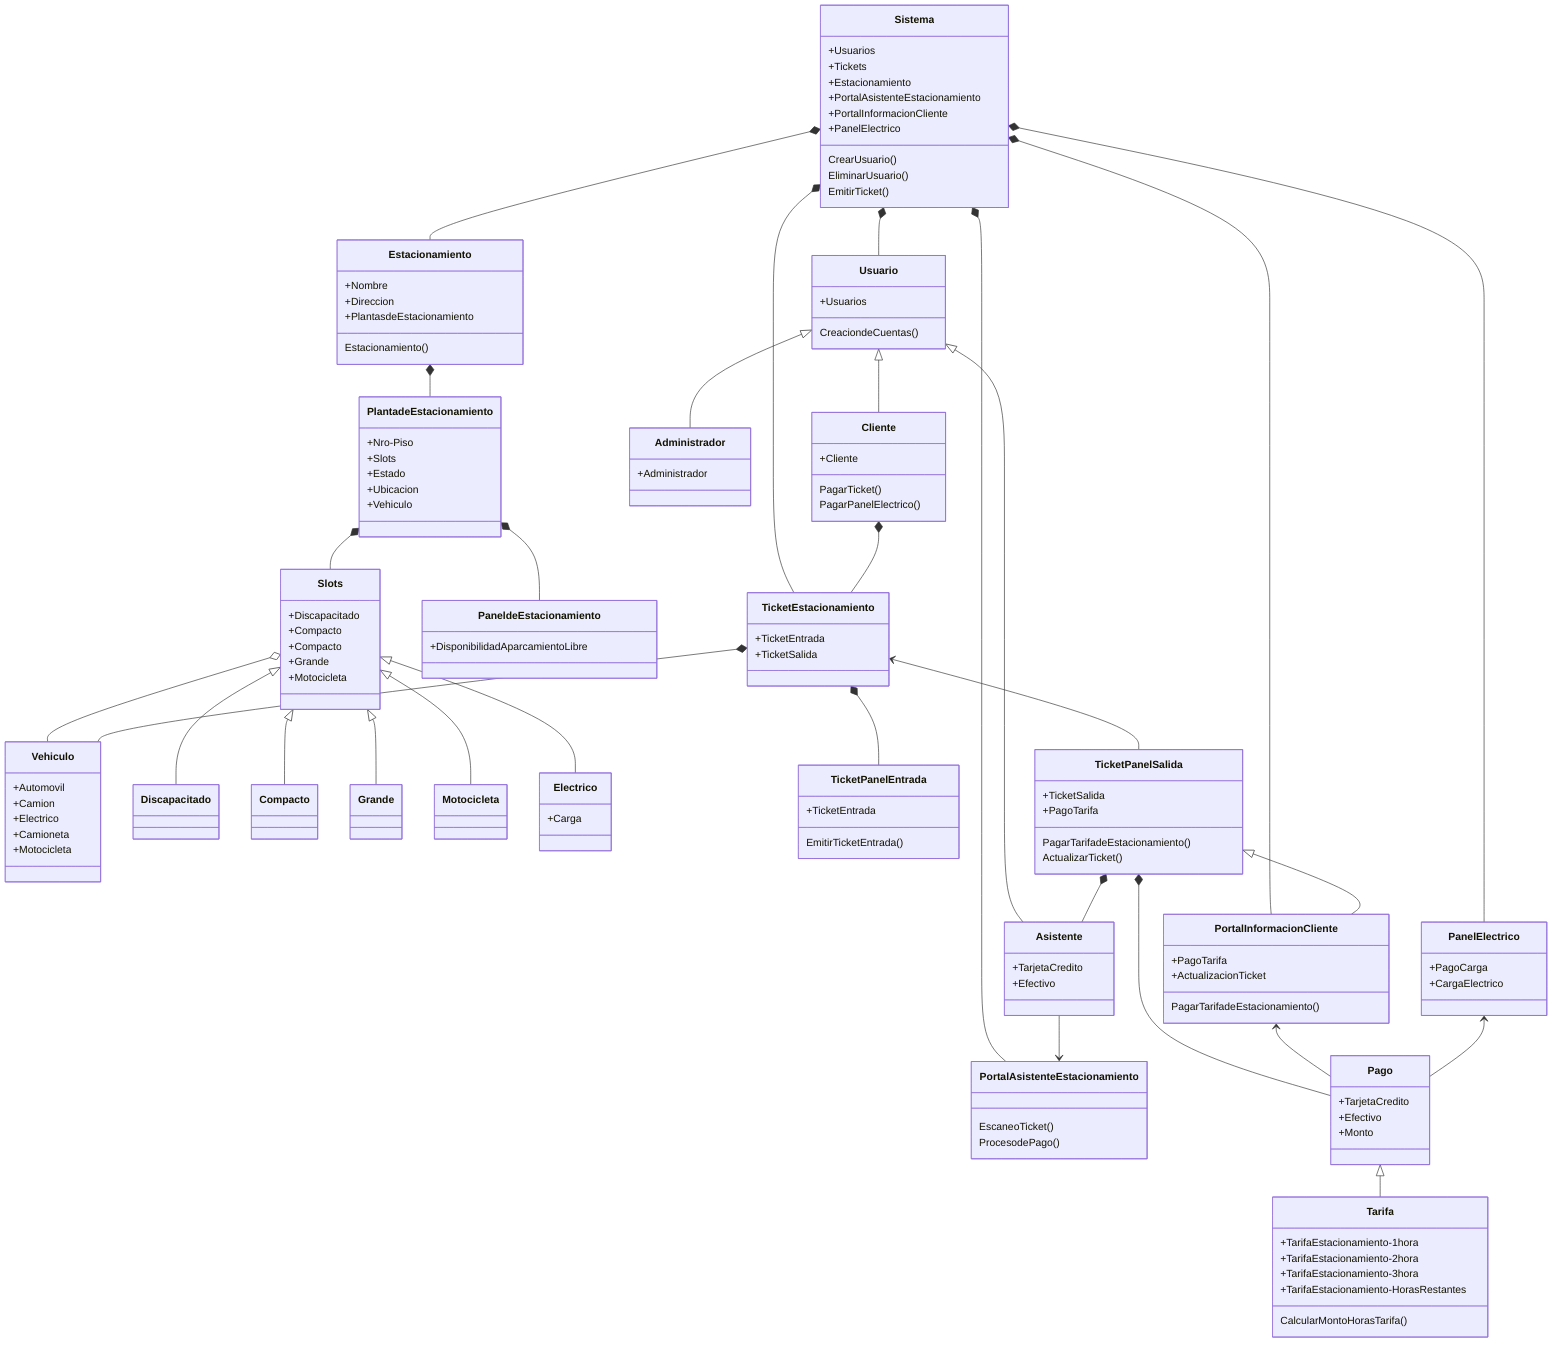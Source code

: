 classDiagram
    Estacionamiento *-- PlantadeEstacionamiento
    PlantadeEstacionamiento *-- Slots
    Slots o-- Vehiculo
    PlantadeEstacionamiento *-- PaneldeEstacionamiento
    
    Sistema *-- Estacionamiento
    Sistema *-- Usuario
    Sistema *-- TicketEstacionamiento
    Sistema *-- PortalAsistenteEstacionamiento
    Sistema *-- PortalInformacionCliente
    Sistema *-- PanelElectrico

    Slots <|-- Discapacitado
    Slots <|-- Compacto
    Slots <|-- Grande
    Slots <|-- Motocicleta
    Slots <|-- Electrico
    
    Usuario <|-- Administrador
    Usuario <|-- Cliente
    Usuario <|-- Asistente
    
    Asistente --> PortalAsistenteEstacionamiento

    Cliente *-- TicketEstacionamiento

    TicketEstacionamiento *-- TicketPanelEntrada
    TicketEstacionamiento <-- TicketPanelSalida
    TicketEstacionamiento *-- Vehiculo

    TicketPanelSalida *-- Asistente
    TicketPanelSalida *-- Pago
    TicketPanelSalida <|-- PortalInformacionCliente    

    PortalInformacionCliente <-- Pago

    PanelElectrico <-- Pago

    Pago <|-- Tarifa

    class Sistema
    Sistema: +Usuarios
    Sistema: +Tickets
    Sistema: +Estacionamiento
    Sistema: +PortalAsistenteEstacionamiento
    Sistema: +PortalInformacionCliente
    Sistema: +PanelElectrico
    Sistema: CrearUsuario()
    Sistema: EliminarUsuario()
    Sistema: EmitirTicket()

    class Estacionamiento
    Estacionamiento: +Nombre
    Estacionamiento: +Direccion
    Estacionamiento: +PlantasdeEstacionamiento
    Estacionamiento: Estacionamiento()


    class PlantadeEstacionamiento
    PlantadeEstacionamiento: +Nro-Piso
    PlantadeEstacionamiento: +Slots
    PlantadeEstacionamiento: +Estado
    PlantadeEstacionamiento: +Ubicacion
    PlantadeEstacionamiento: +Vehiculo

    class Slots
    Slots: +Discapacitado
    Slots: +Compacto
    Slots: +Compacto
    Slots: +Grande
    Slots: +Motocicleta
    
    class Discapacitado

    class Compacto
    
    class Grande
    
    class Motocicleta
    
    class Electrico
    Electrico: +Carga

    class Vehiculo
    Vehiculo: +Automovil
    Vehiculo: +Camion
    Vehiculo: +Electrico
    Vehiculo: +Camioneta
    Vehiculo: +Motocicleta

    class Usuario
    Usuario: +Usuarios
    Usuario: CreaciondeCuentas()

    class Administrador
    Administrador: +Administrador
    
    class Cliente
    Cliente: +Cliente
    Cliente: PagarTicket()
    Cliente: PagarPanelElectrico()

    class TicketEstacionamiento
    TicketEstacionamiento: +TicketEntrada
    TicketEstacionamiento: +TicketSalida

    class TicketPanelEntrada
    TicketPanelEntrada: +TicketEntrada
    TicketPanelEntrada: EmitirTicketEntrada()

    class TicketPanelSalida
    TicketPanelSalida: +TicketSalida
    TicketPanelSalida: +PagoTarifa
    TicketPanelSalida: PagarTarifadeEstacionamiento()
    TicketPanelSalida: ActualizarTicket()

    class Pago
    Pago: +TarjetaCredito
    Pago: +Efectivo
    Pago: +Monto

    class Tarifa
    Tarifa: +TarifaEstacionamiento-1hora
    Tarifa: +TarifaEstacionamiento-2hora
    Tarifa: +TarifaEstacionamiento-3hora
    Tarifa: +TarifaEstacionamiento-HorasRestantes
    Tarifa: CalcularMontoHorasTarifa()

    class PaneldeEstacionamiento
    PaneldeEstacionamiento: +DisponibilidadAparcamientoLibre

    class PortalAsistenteEstacionamiento
    PortalAsistenteEstacionamiento: EscaneoTicket()
    PortalAsistenteEstacionamiento: ProcesodePago()

    class PortalInformacionCliente
    PortalInformacionCliente: +PagoTarifa
    PortalInformacionCliente: +ActualizacionTicket
    PortalInformacionCliente: PagarTarifadeEstacionamiento()

    class PanelElectrico
    PanelElectrico: +PagoCarga
    PanelElectrico: +CargaElectrico

    class Asistente
    Asistente: +TarjetaCredito
    Asistente: +Efectivo